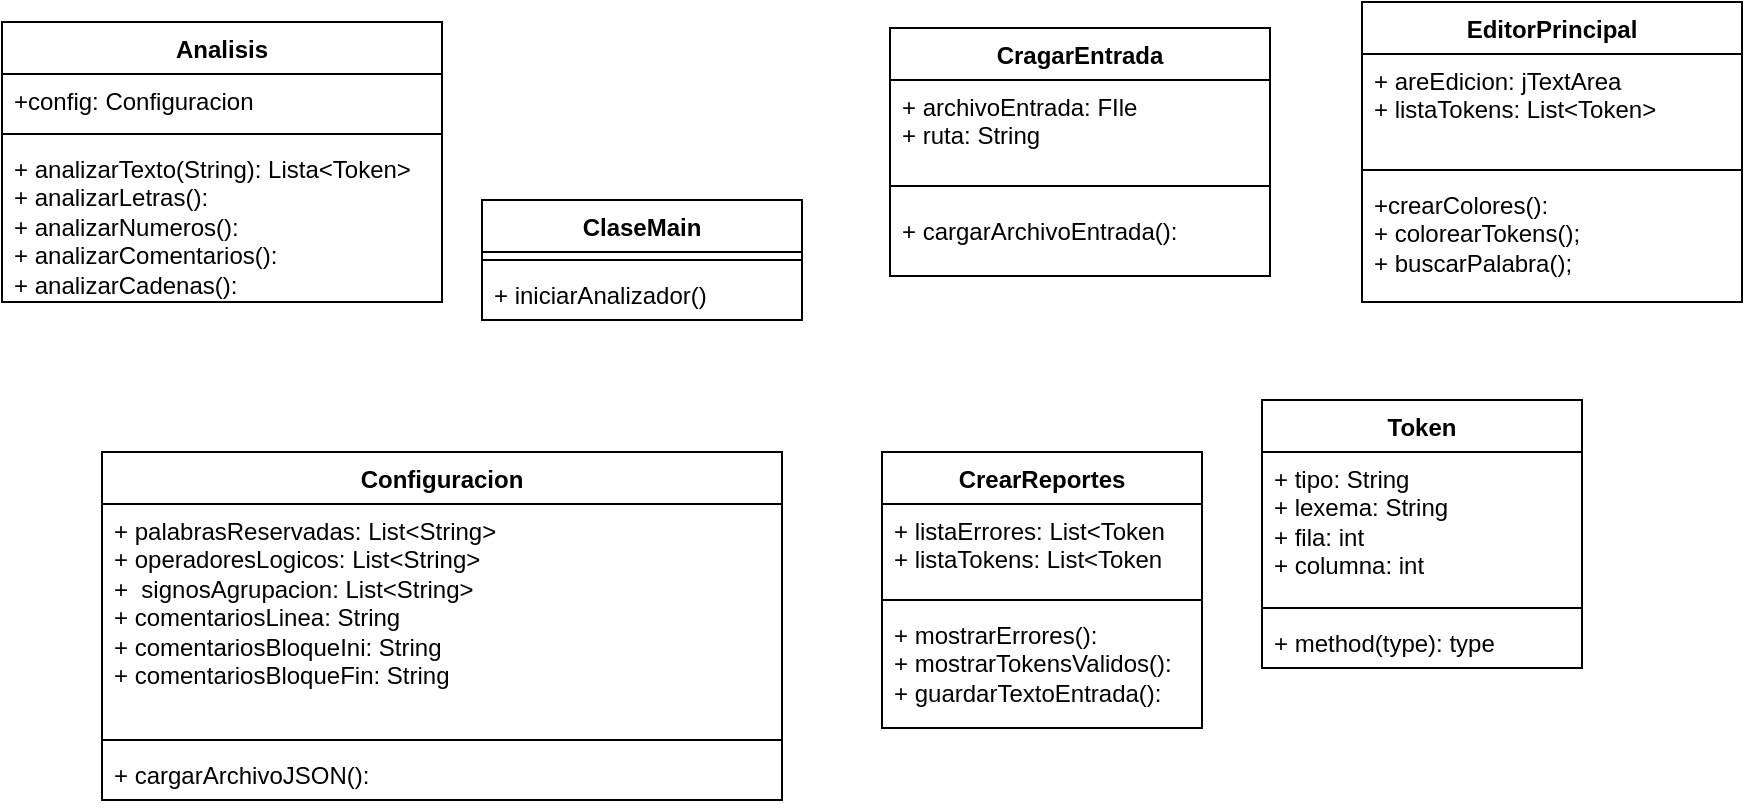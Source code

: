 <mxfile version="28.1.0">
  <diagram name="Página-1" id="SbHbQMAQtKga0fGr3jsj">
    <mxGraphModel dx="1699" dy="431" grid="1" gridSize="10" guides="1" tooltips="1" connect="1" arrows="1" fold="1" page="1" pageScale="1" pageWidth="827" pageHeight="1169" math="0" shadow="0">
      <root>
        <mxCell id="0" />
        <mxCell id="1" parent="0" />
        <mxCell id="4OD8eizUcHNrhO0626j2-1" value="ClaseMain" style="swimlane;fontStyle=1;align=center;verticalAlign=top;childLayout=stackLayout;horizontal=1;startSize=26;horizontalStack=0;resizeParent=1;resizeParentMax=0;resizeLast=0;collapsible=1;marginBottom=0;whiteSpace=wrap;html=1;" parent="1" vertex="1">
          <mxGeometry x="210" y="110" width="160" height="60" as="geometry" />
        </mxCell>
        <mxCell id="4OD8eizUcHNrhO0626j2-3" value="" style="line;strokeWidth=1;fillColor=none;align=left;verticalAlign=middle;spacingTop=-1;spacingLeft=3;spacingRight=3;rotatable=0;labelPosition=right;points=[];portConstraint=eastwest;strokeColor=inherit;" parent="4OD8eizUcHNrhO0626j2-1" vertex="1">
          <mxGeometry y="26" width="160" height="8" as="geometry" />
        </mxCell>
        <mxCell id="4OD8eizUcHNrhO0626j2-4" value="+ iniciarAnalizador()" style="text;strokeColor=none;fillColor=none;align=left;verticalAlign=top;spacingLeft=4;spacingRight=4;overflow=hidden;rotatable=0;points=[[0,0.5],[1,0.5]];portConstraint=eastwest;whiteSpace=wrap;html=1;" parent="4OD8eizUcHNrhO0626j2-1" vertex="1">
          <mxGeometry y="34" width="160" height="26" as="geometry" />
        </mxCell>
        <mxCell id="4OD8eizUcHNrhO0626j2-5" value="Configuracion" style="swimlane;fontStyle=1;align=center;verticalAlign=top;childLayout=stackLayout;horizontal=1;startSize=26;horizontalStack=0;resizeParent=1;resizeParentMax=0;resizeLast=0;collapsible=1;marginBottom=0;whiteSpace=wrap;html=1;" parent="1" vertex="1">
          <mxGeometry x="20" y="236" width="340" height="174" as="geometry" />
        </mxCell>
        <mxCell id="4OD8eizUcHNrhO0626j2-6" value="+ palabrasReservadas: List&amp;lt;String&amp;gt;&lt;div&gt;+ operadoresLogicos:&amp;nbsp;&lt;span style=&quot;background-color: transparent; color: light-dark(rgb(0, 0, 0), rgb(255, 255, 255));&quot;&gt;List&amp;lt;String&amp;gt;&lt;/span&gt;&lt;/div&gt;&lt;div&gt;&lt;span style=&quot;background-color: transparent; color: light-dark(rgb(0, 0, 0), rgb(255, 255, 255));&quot;&gt;+&amp;nbsp; signosAgrupacion:&amp;nbsp;&lt;/span&gt;&lt;span style=&quot;background-color: transparent; color: light-dark(rgb(0, 0, 0), rgb(255, 255, 255));&quot;&gt;List&amp;lt;String&amp;gt;&lt;/span&gt;&lt;/div&gt;&lt;div&gt;&lt;span style=&quot;background-color: transparent; color: light-dark(rgb(0, 0, 0), rgb(255, 255, 255));&quot;&gt;+ comentariosLinea: String&lt;/span&gt;&lt;/div&gt;&lt;div&gt;+ comentariosBloqueIni: String&lt;/div&gt;&lt;div&gt;+ comentariosBloqueFin: String&lt;/div&gt;" style="text;strokeColor=none;fillColor=none;align=left;verticalAlign=top;spacingLeft=4;spacingRight=4;overflow=hidden;rotatable=0;points=[[0,0.5],[1,0.5]];portConstraint=eastwest;whiteSpace=wrap;html=1;" parent="4OD8eizUcHNrhO0626j2-5" vertex="1">
          <mxGeometry y="26" width="340" height="114" as="geometry" />
        </mxCell>
        <mxCell id="4OD8eizUcHNrhO0626j2-7" value="" style="line;strokeWidth=1;fillColor=none;align=left;verticalAlign=middle;spacingTop=-1;spacingLeft=3;spacingRight=3;rotatable=0;labelPosition=right;points=[];portConstraint=eastwest;strokeColor=inherit;" parent="4OD8eizUcHNrhO0626j2-5" vertex="1">
          <mxGeometry y="140" width="340" height="8" as="geometry" />
        </mxCell>
        <mxCell id="4OD8eizUcHNrhO0626j2-8" value="+ cargarArchivoJSON():" style="text;strokeColor=none;fillColor=none;align=left;verticalAlign=top;spacingLeft=4;spacingRight=4;overflow=hidden;rotatable=0;points=[[0,0.5],[1,0.5]];portConstraint=eastwest;whiteSpace=wrap;html=1;" parent="4OD8eizUcHNrhO0626j2-5" vertex="1">
          <mxGeometry y="148" width="340" height="26" as="geometry" />
        </mxCell>
        <mxCell id="4OD8eizUcHNrhO0626j2-9" value="EditorPrincipal" style="swimlane;fontStyle=1;align=center;verticalAlign=top;childLayout=stackLayout;horizontal=1;startSize=26;horizontalStack=0;resizeParent=1;resizeParentMax=0;resizeLast=0;collapsible=1;marginBottom=0;whiteSpace=wrap;html=1;" parent="1" vertex="1">
          <mxGeometry x="650" y="11" width="190" height="150" as="geometry" />
        </mxCell>
        <mxCell id="4OD8eizUcHNrhO0626j2-10" value="+ areEdicion: jTextArea&lt;div&gt;+ listaTokens: List&amp;lt;Token&amp;gt;&lt;/div&gt;" style="text;strokeColor=none;fillColor=none;align=left;verticalAlign=top;spacingLeft=4;spacingRight=4;overflow=hidden;rotatable=0;points=[[0,0.5],[1,0.5]];portConstraint=eastwest;whiteSpace=wrap;html=1;" parent="4OD8eizUcHNrhO0626j2-9" vertex="1">
          <mxGeometry y="26" width="190" height="54" as="geometry" />
        </mxCell>
        <mxCell id="4OD8eizUcHNrhO0626j2-11" value="" style="line;strokeWidth=1;fillColor=none;align=left;verticalAlign=middle;spacingTop=-1;spacingLeft=3;spacingRight=3;rotatable=0;labelPosition=right;points=[];portConstraint=eastwest;strokeColor=inherit;" parent="4OD8eizUcHNrhO0626j2-9" vertex="1">
          <mxGeometry y="80" width="190" height="8" as="geometry" />
        </mxCell>
        <mxCell id="4OD8eizUcHNrhO0626j2-12" value="+crearColores():&lt;div&gt;+ colorearTokens();&lt;/div&gt;&lt;div&gt;+ buscarPalabra();&lt;/div&gt;" style="text;strokeColor=none;fillColor=none;align=left;verticalAlign=top;spacingLeft=4;spacingRight=4;overflow=hidden;rotatable=0;points=[[0,0.5],[1,0.5]];portConstraint=eastwest;whiteSpace=wrap;html=1;" parent="4OD8eizUcHNrhO0626j2-9" vertex="1">
          <mxGeometry y="88" width="190" height="62" as="geometry" />
        </mxCell>
        <mxCell id="4OD8eizUcHNrhO0626j2-14" value="Analisis" style="swimlane;fontStyle=1;align=center;verticalAlign=top;childLayout=stackLayout;horizontal=1;startSize=26;horizontalStack=0;resizeParent=1;resizeParentMax=0;resizeLast=0;collapsible=1;marginBottom=0;whiteSpace=wrap;html=1;" parent="1" vertex="1">
          <mxGeometry x="-30" y="21" width="220" height="140" as="geometry" />
        </mxCell>
        <mxCell id="4OD8eizUcHNrhO0626j2-15" value="+config: Configuracion" style="text;strokeColor=none;fillColor=none;align=left;verticalAlign=top;spacingLeft=4;spacingRight=4;overflow=hidden;rotatable=0;points=[[0,0.5],[1,0.5]];portConstraint=eastwest;whiteSpace=wrap;html=1;" parent="4OD8eizUcHNrhO0626j2-14" vertex="1">
          <mxGeometry y="26" width="220" height="26" as="geometry" />
        </mxCell>
        <mxCell id="4OD8eizUcHNrhO0626j2-16" value="" style="line;strokeWidth=1;fillColor=none;align=left;verticalAlign=middle;spacingTop=-1;spacingLeft=3;spacingRight=3;rotatable=0;labelPosition=right;points=[];portConstraint=eastwest;strokeColor=inherit;" parent="4OD8eizUcHNrhO0626j2-14" vertex="1">
          <mxGeometry y="52" width="220" height="8" as="geometry" />
        </mxCell>
        <mxCell id="4OD8eizUcHNrhO0626j2-17" value="+ analizarTexto(String): Lista&amp;lt;Token&amp;gt;&lt;div&gt;+ analizarLetras():&lt;/div&gt;&lt;div&gt;+ analizarNumeros():&lt;/div&gt;&lt;div&gt;+ analizarComentarios():&lt;/div&gt;&lt;div&gt;+ analizarCadenas():&lt;/div&gt;&lt;div&gt;&lt;br&gt;&lt;/div&gt;" style="text;strokeColor=none;fillColor=none;align=left;verticalAlign=top;spacingLeft=4;spacingRight=4;overflow=hidden;rotatable=0;points=[[0,0.5],[1,0.5]];portConstraint=eastwest;whiteSpace=wrap;html=1;" parent="4OD8eizUcHNrhO0626j2-14" vertex="1">
          <mxGeometry y="60" width="220" height="80" as="geometry" />
        </mxCell>
        <mxCell id="4OD8eizUcHNrhO0626j2-18" value="CragarEntrada" style="swimlane;fontStyle=1;align=center;verticalAlign=top;childLayout=stackLayout;horizontal=1;startSize=26;horizontalStack=0;resizeParent=1;resizeParentMax=0;resizeLast=0;collapsible=1;marginBottom=0;whiteSpace=wrap;html=1;" parent="1" vertex="1">
          <mxGeometry x="414" y="24" width="190" height="124" as="geometry" />
        </mxCell>
        <mxCell id="4OD8eizUcHNrhO0626j2-19" value="+ archivoEntrada: FIle&lt;div&gt;+ ruta: String&lt;/div&gt;" style="text;strokeColor=none;fillColor=none;align=left;verticalAlign=top;spacingLeft=4;spacingRight=4;overflow=hidden;rotatable=0;points=[[0,0.5],[1,0.5]];portConstraint=eastwest;whiteSpace=wrap;html=1;" parent="4OD8eizUcHNrhO0626j2-18" vertex="1">
          <mxGeometry y="26" width="190" height="44" as="geometry" />
        </mxCell>
        <mxCell id="4OD8eizUcHNrhO0626j2-20" value="" style="line;strokeWidth=1;fillColor=none;align=left;verticalAlign=middle;spacingTop=-1;spacingLeft=3;spacingRight=3;rotatable=0;labelPosition=right;points=[];portConstraint=eastwest;strokeColor=inherit;" parent="4OD8eizUcHNrhO0626j2-18" vertex="1">
          <mxGeometry y="70" width="190" height="18" as="geometry" />
        </mxCell>
        <mxCell id="4OD8eizUcHNrhO0626j2-21" value="+ cargarArchivoEntrada():" style="text;strokeColor=none;fillColor=none;align=left;verticalAlign=top;spacingLeft=4;spacingRight=4;overflow=hidden;rotatable=0;points=[[0,0.5],[1,0.5]];portConstraint=eastwest;whiteSpace=wrap;html=1;" parent="4OD8eizUcHNrhO0626j2-18" vertex="1">
          <mxGeometry y="88" width="190" height="36" as="geometry" />
        </mxCell>
        <mxCell id="oQT7f2Uk-W-G_xPXGV-g-1" value="CrearReportes" style="swimlane;fontStyle=1;align=center;verticalAlign=top;childLayout=stackLayout;horizontal=1;startSize=26;horizontalStack=0;resizeParent=1;resizeParentMax=0;resizeLast=0;collapsible=1;marginBottom=0;whiteSpace=wrap;html=1;" vertex="1" parent="1">
          <mxGeometry x="410" y="236" width="160" height="138" as="geometry" />
        </mxCell>
        <mxCell id="oQT7f2Uk-W-G_xPXGV-g-2" value="+ listaErrores: List&amp;lt;Token&lt;div&gt;+ listaTokens:&amp;nbsp;&lt;span style=&quot;background-color: transparent; color: light-dark(rgb(0, 0, 0), rgb(255, 255, 255));&quot;&gt;List&amp;lt;Token&lt;/span&gt;&lt;/div&gt;" style="text;strokeColor=none;fillColor=none;align=left;verticalAlign=top;spacingLeft=4;spacingRight=4;overflow=hidden;rotatable=0;points=[[0,0.5],[1,0.5]];portConstraint=eastwest;whiteSpace=wrap;html=1;" vertex="1" parent="oQT7f2Uk-W-G_xPXGV-g-1">
          <mxGeometry y="26" width="160" height="44" as="geometry" />
        </mxCell>
        <mxCell id="oQT7f2Uk-W-G_xPXGV-g-3" value="" style="line;strokeWidth=1;fillColor=none;align=left;verticalAlign=middle;spacingTop=-1;spacingLeft=3;spacingRight=3;rotatable=0;labelPosition=right;points=[];portConstraint=eastwest;strokeColor=inherit;" vertex="1" parent="oQT7f2Uk-W-G_xPXGV-g-1">
          <mxGeometry y="70" width="160" height="8" as="geometry" />
        </mxCell>
        <mxCell id="oQT7f2Uk-W-G_xPXGV-g-4" value="+ mostrarErrores():&lt;div&gt;+ mostrarTokensValidos():&lt;/div&gt;&lt;div&gt;+ guardarTextoEntrada():&lt;/div&gt;" style="text;strokeColor=none;fillColor=none;align=left;verticalAlign=top;spacingLeft=4;spacingRight=4;overflow=hidden;rotatable=0;points=[[0,0.5],[1,0.5]];portConstraint=eastwest;whiteSpace=wrap;html=1;" vertex="1" parent="oQT7f2Uk-W-G_xPXGV-g-1">
          <mxGeometry y="78" width="160" height="60" as="geometry" />
        </mxCell>
        <mxCell id="oQT7f2Uk-W-G_xPXGV-g-5" value="Token" style="swimlane;fontStyle=1;align=center;verticalAlign=top;childLayout=stackLayout;horizontal=1;startSize=26;horizontalStack=0;resizeParent=1;resizeParentMax=0;resizeLast=0;collapsible=1;marginBottom=0;whiteSpace=wrap;html=1;" vertex="1" parent="1">
          <mxGeometry x="600" y="210" width="160" height="134" as="geometry" />
        </mxCell>
        <mxCell id="oQT7f2Uk-W-G_xPXGV-g-6" value="+ tipo: String&lt;div&gt;+ lexema: String&lt;/div&gt;&lt;div&gt;+ fila: int&lt;/div&gt;&lt;div&gt;+ columna: int&lt;/div&gt;" style="text;strokeColor=none;fillColor=none;align=left;verticalAlign=top;spacingLeft=4;spacingRight=4;overflow=hidden;rotatable=0;points=[[0,0.5],[1,0.5]];portConstraint=eastwest;whiteSpace=wrap;html=1;" vertex="1" parent="oQT7f2Uk-W-G_xPXGV-g-5">
          <mxGeometry y="26" width="160" height="74" as="geometry" />
        </mxCell>
        <mxCell id="oQT7f2Uk-W-G_xPXGV-g-7" value="" style="line;strokeWidth=1;fillColor=none;align=left;verticalAlign=middle;spacingTop=-1;spacingLeft=3;spacingRight=3;rotatable=0;labelPosition=right;points=[];portConstraint=eastwest;strokeColor=inherit;" vertex="1" parent="oQT7f2Uk-W-G_xPXGV-g-5">
          <mxGeometry y="100" width="160" height="8" as="geometry" />
        </mxCell>
        <mxCell id="oQT7f2Uk-W-G_xPXGV-g-8" value="+ method(type): type" style="text;strokeColor=none;fillColor=none;align=left;verticalAlign=top;spacingLeft=4;spacingRight=4;overflow=hidden;rotatable=0;points=[[0,0.5],[1,0.5]];portConstraint=eastwest;whiteSpace=wrap;html=1;" vertex="1" parent="oQT7f2Uk-W-G_xPXGV-g-5">
          <mxGeometry y="108" width="160" height="26" as="geometry" />
        </mxCell>
      </root>
    </mxGraphModel>
  </diagram>
</mxfile>
